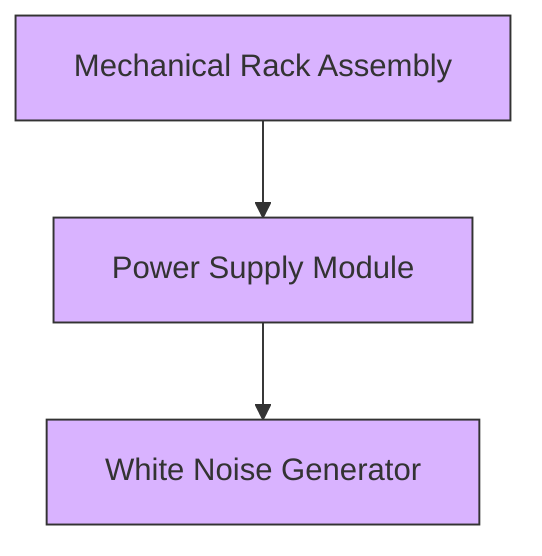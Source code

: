 graph TD
    RACK[Mechanical Rack Assembly]:::project
    PSU[Power Supply Module]:::project
    NOISE[White Noise Generator]:::project

    RACK --> PSU --> NOISE

    classDef project fill:#d9b3ff,stroke:#333;

    %% Clickable links
    click RACK "project/01-mechanical-rack/README.md"
    click PSU "project/02-power-supply/README.md"
    click NOISE "project/03-white-noise-generator/README.md"
